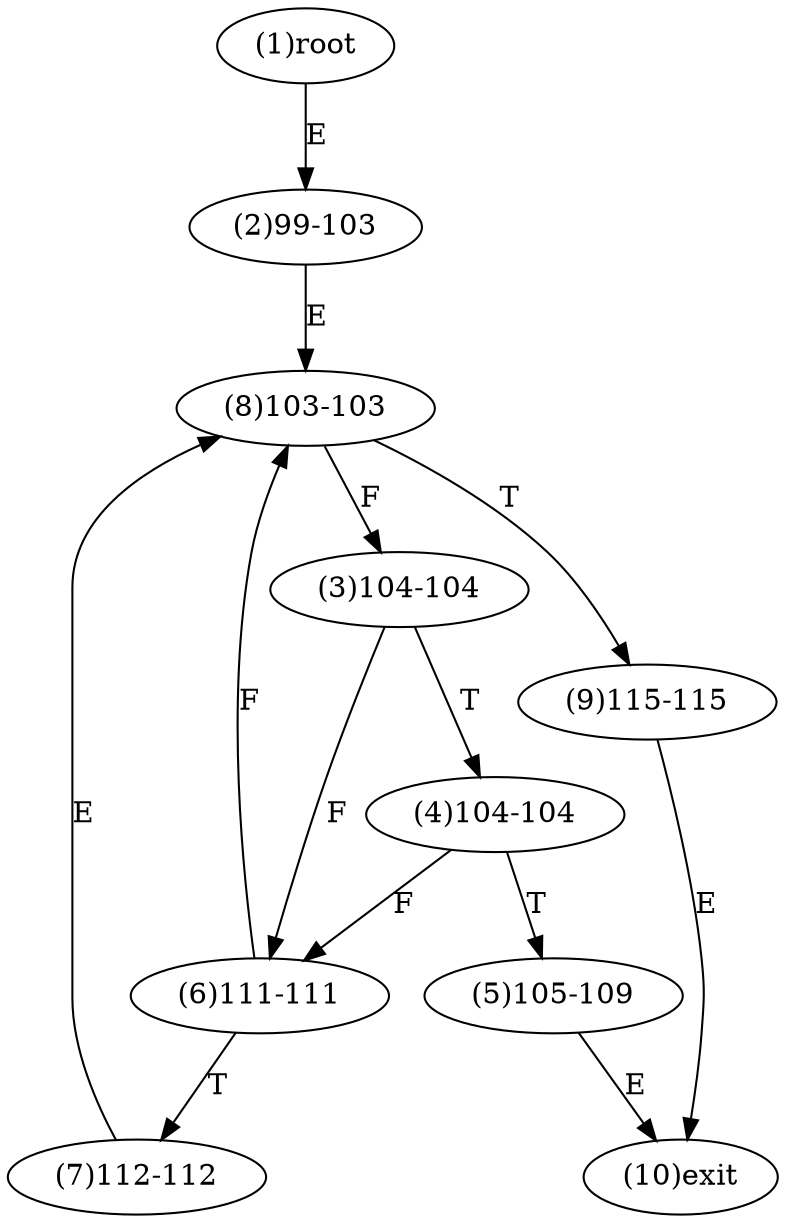 digraph "" { 
1[ label="(1)root"];
2[ label="(2)99-103"];
3[ label="(3)104-104"];
4[ label="(4)104-104"];
5[ label="(5)105-109"];
6[ label="(6)111-111"];
7[ label="(7)112-112"];
8[ label="(8)103-103"];
9[ label="(9)115-115"];
10[ label="(10)exit"];
1->2[ label="E"];
2->8[ label="E"];
3->6[ label="F"];
3->4[ label="T"];
4->6[ label="F"];
4->5[ label="T"];
5->10[ label="E"];
6->8[ label="F"];
6->7[ label="T"];
7->8[ label="E"];
8->3[ label="F"];
8->9[ label="T"];
9->10[ label="E"];
}